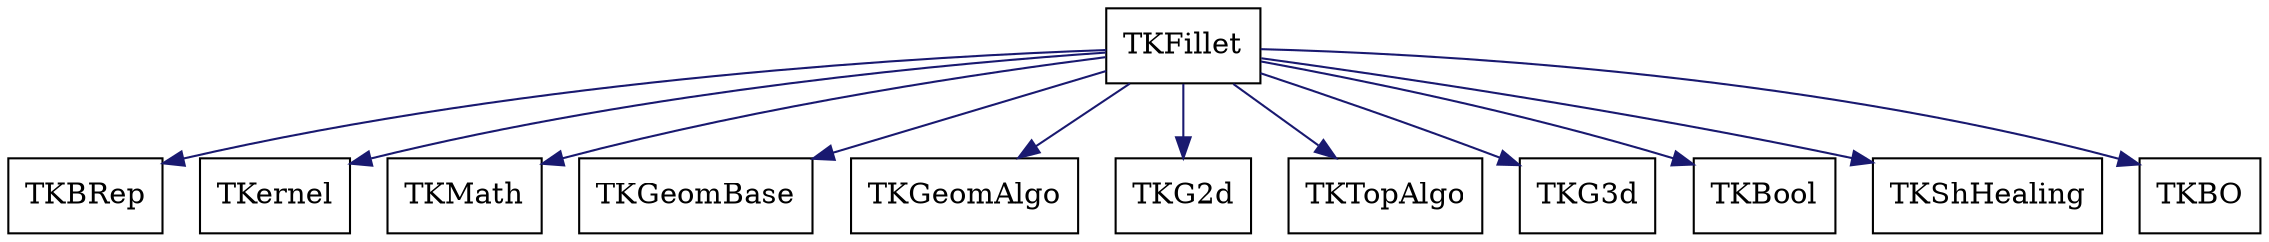 digraph schema_TKFillet
{
	TKFillet [ URL = "toolkit_tkfillet.html", shape = box ]
	TKBRep [ URL = "toolkit_tkbrep.html" , shape = box ]
	TKFillet -> TKBRep [ color = "midnightblue", style = "solid" ]
	TKernel [ URL = "toolkit_tkernel.html" , shape = box ]
	TKFillet -> TKernel [ color = "midnightblue", style = "solid" ]
	TKMath [ URL = "toolkit_tkmath.html" , shape = box ]
	TKFillet -> TKMath [ color = "midnightblue", style = "solid" ]
	TKGeomBase [ URL = "toolkit_tkgeombase.html" , shape = box ]
	TKFillet -> TKGeomBase [ color = "midnightblue", style = "solid" ]
	TKGeomAlgo [ URL = "toolkit_tkgeomalgo.html" , shape = box ]
	TKFillet -> TKGeomAlgo [ color = "midnightblue", style = "solid" ]
	TKG2d [ URL = "toolkit_tkg2d.html" , shape = box ]
	TKFillet -> TKG2d [ color = "midnightblue", style = "solid" ]
	TKTopAlgo [ URL = "toolkit_tktopalgo.html" , shape = box ]
	TKFillet -> TKTopAlgo [ color = "midnightblue", style = "solid" ]
	TKG3d [ URL = "toolkit_tkg3d.html" , shape = box ]
	TKFillet -> TKG3d [ color = "midnightblue", style = "solid" ]
	TKBool [ URL = "toolkit_tkbool.html" , shape = box ]
	TKFillet -> TKBool [ color = "midnightblue", style = "solid" ]
	TKShHealing [ URL = "toolkit_tkshhealing.html" , shape = box ]
	TKFillet -> TKShHealing [ color = "midnightblue", style = "solid" ]
	TKBO [ URL = "toolkit_tkbo.html" , shape = box ]
	TKFillet -> TKBO [ color = "midnightblue", style = "solid" ]
	aspect = 1
}
